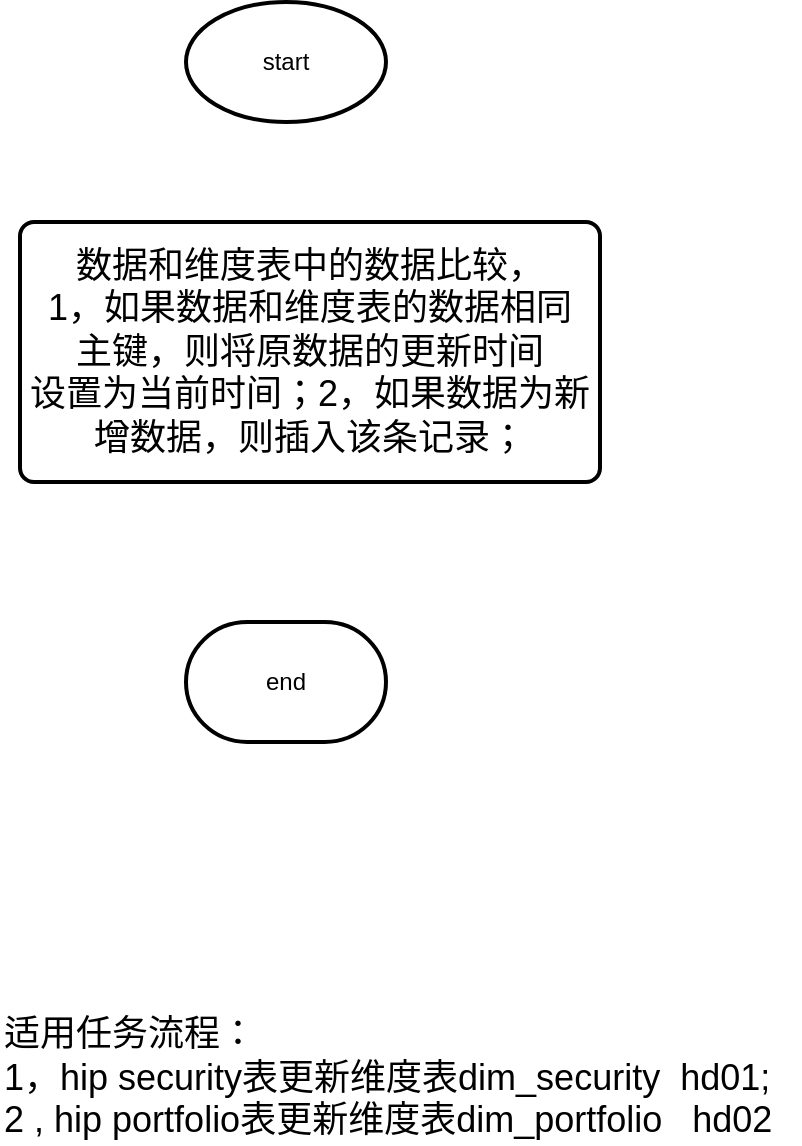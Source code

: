 <mxfile version="10.7.7" type="github"><diagram id="lvoXWCANbfDqSxfnimf8" name="Page-1"><mxGraphModel dx="1394" dy="764" grid="1" gridSize="10" guides="1" tooltips="1" connect="1" arrows="1" fold="1" page="1" pageScale="1" pageWidth="827" pageHeight="1169" math="0" shadow="0"><root><mxCell id="0"/><mxCell id="1" parent="0"/><mxCell id="b3pnBtURv80zzsu196LH-1" value="start" style="strokeWidth=2;html=1;shape=mxgraph.flowchart.start_1;whiteSpace=wrap;" vertex="1" parent="1"><mxGeometry x="313" y="50" width="100" height="60" as="geometry"/></mxCell><mxCell id="b3pnBtURv80zzsu196LH-2" value="end" style="strokeWidth=2;html=1;shape=mxgraph.flowchart.terminator;whiteSpace=wrap;" vertex="1" parent="1"><mxGeometry x="313" y="360" width="100" height="60" as="geometry"/></mxCell><mxCell id="b3pnBtURv80zzsu196LH-3" value="数据和维度表中的数据比较，&lt;br&gt;1，如果数据和维度表的数据相同&lt;br&gt;主键，则将原数据的更新时间&lt;br&gt;设置为当前时间；2，如果数据为新增数据，则插入该条记录；&lt;br style=&quot;font-size: 18px&quot;&gt;" style="rounded=1;whiteSpace=wrap;html=1;absoluteArcSize=1;arcSize=14;strokeWidth=2;fontSize=18;" vertex="1" parent="1"><mxGeometry x="230" y="160" width="290" height="130" as="geometry"/></mxCell><mxCell id="b3pnBtURv80zzsu196LH-4" value="&lt;font style=&quot;font-size: 18px&quot;&gt;适用任务流程：&lt;br&gt;1，hip security表更新维度表dim_security&amp;nbsp; hd01;&lt;br&gt;2 , hip portfolio表更新维度表dim_portfolio&amp;nbsp; &amp;nbsp;hd02&lt;/font&gt;&lt;br&gt;" style="text;html=1;resizable=0;points=[];autosize=1;align=left;verticalAlign=top;spacingTop=-4;" vertex="1" parent="1"><mxGeometry x="220" y="553" width="400" height="50" as="geometry"/></mxCell></root></mxGraphModel></diagram></mxfile>